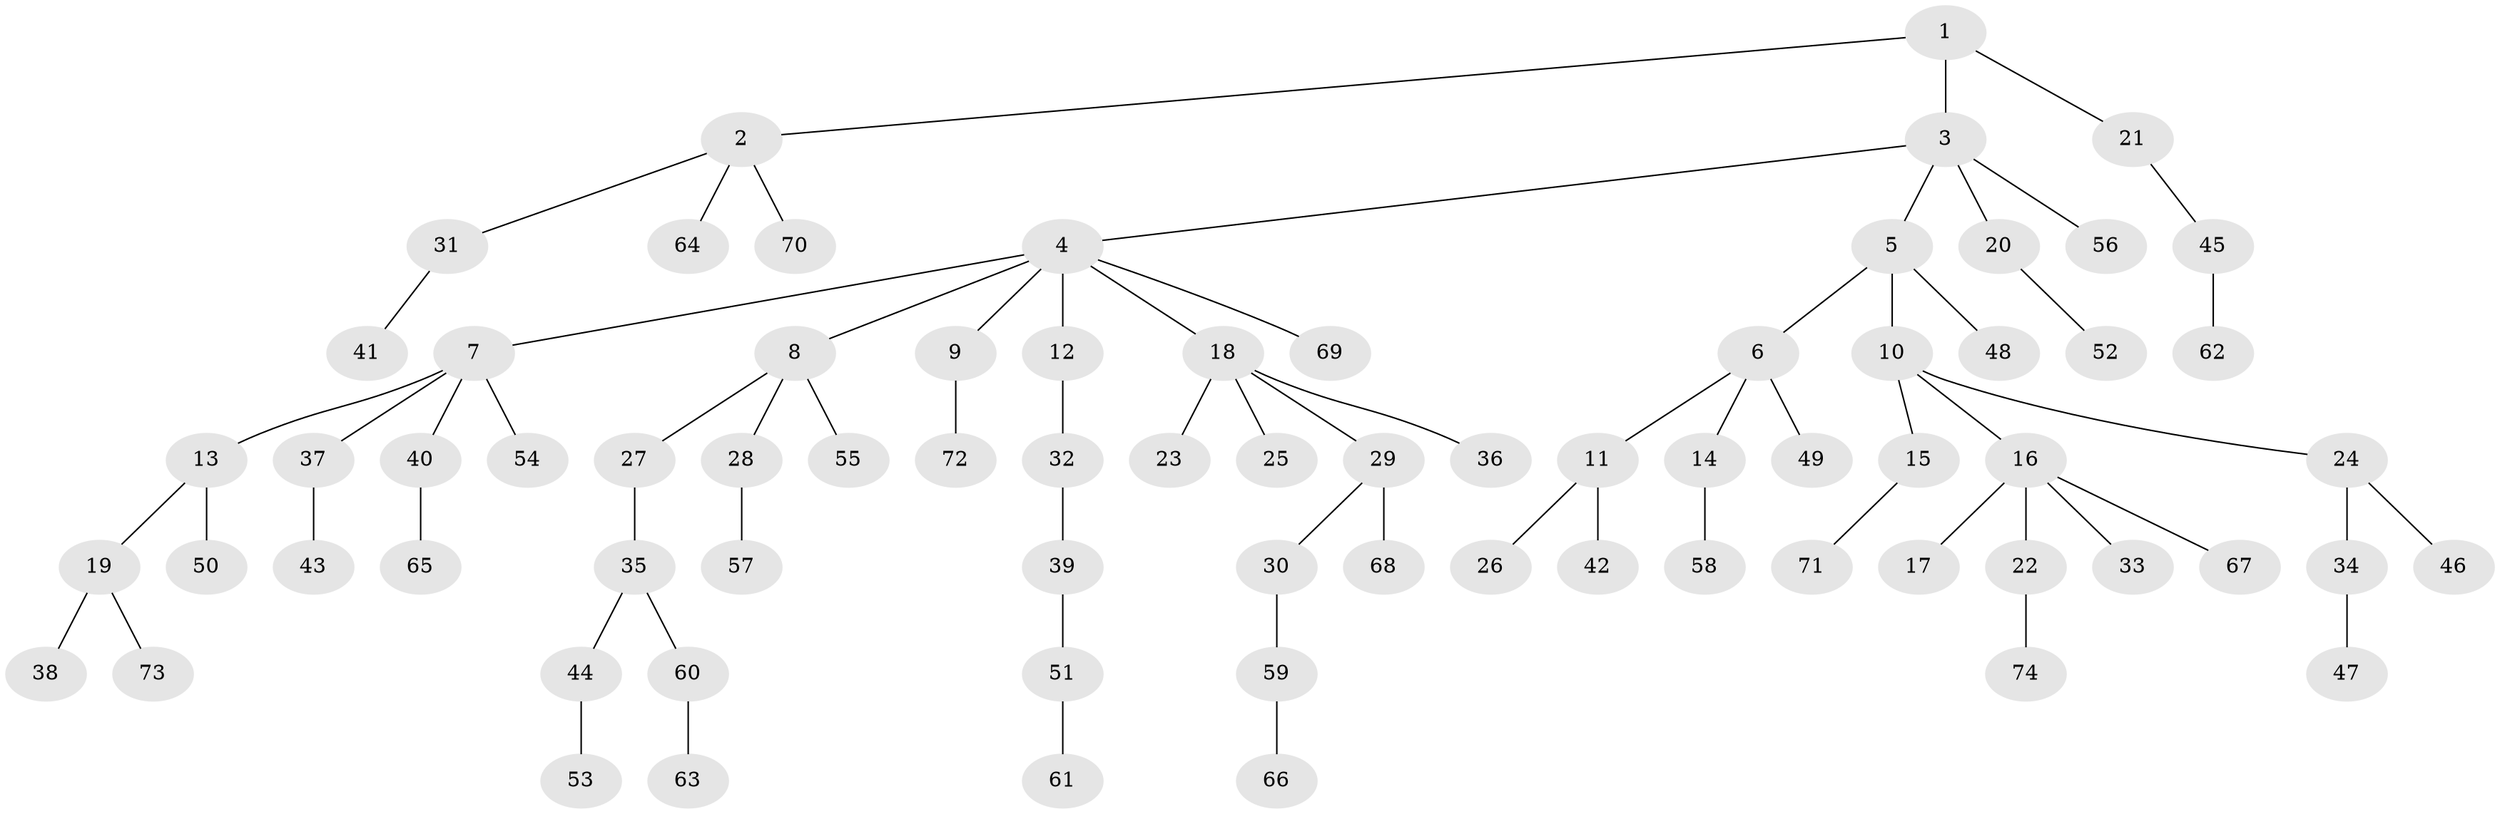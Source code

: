 // Generated by graph-tools (version 1.1) at 2025/50/03/09/25 03:50:25]
// undirected, 74 vertices, 73 edges
graph export_dot {
graph [start="1"]
  node [color=gray90,style=filled];
  1;
  2;
  3;
  4;
  5;
  6;
  7;
  8;
  9;
  10;
  11;
  12;
  13;
  14;
  15;
  16;
  17;
  18;
  19;
  20;
  21;
  22;
  23;
  24;
  25;
  26;
  27;
  28;
  29;
  30;
  31;
  32;
  33;
  34;
  35;
  36;
  37;
  38;
  39;
  40;
  41;
  42;
  43;
  44;
  45;
  46;
  47;
  48;
  49;
  50;
  51;
  52;
  53;
  54;
  55;
  56;
  57;
  58;
  59;
  60;
  61;
  62;
  63;
  64;
  65;
  66;
  67;
  68;
  69;
  70;
  71;
  72;
  73;
  74;
  1 -- 2;
  1 -- 3;
  1 -- 21;
  2 -- 31;
  2 -- 64;
  2 -- 70;
  3 -- 4;
  3 -- 5;
  3 -- 20;
  3 -- 56;
  4 -- 7;
  4 -- 8;
  4 -- 9;
  4 -- 12;
  4 -- 18;
  4 -- 69;
  5 -- 6;
  5 -- 10;
  5 -- 48;
  6 -- 11;
  6 -- 14;
  6 -- 49;
  7 -- 13;
  7 -- 37;
  7 -- 40;
  7 -- 54;
  8 -- 27;
  8 -- 28;
  8 -- 55;
  9 -- 72;
  10 -- 15;
  10 -- 16;
  10 -- 24;
  11 -- 26;
  11 -- 42;
  12 -- 32;
  13 -- 19;
  13 -- 50;
  14 -- 58;
  15 -- 71;
  16 -- 17;
  16 -- 22;
  16 -- 33;
  16 -- 67;
  18 -- 23;
  18 -- 25;
  18 -- 29;
  18 -- 36;
  19 -- 38;
  19 -- 73;
  20 -- 52;
  21 -- 45;
  22 -- 74;
  24 -- 34;
  24 -- 46;
  27 -- 35;
  28 -- 57;
  29 -- 30;
  29 -- 68;
  30 -- 59;
  31 -- 41;
  32 -- 39;
  34 -- 47;
  35 -- 44;
  35 -- 60;
  37 -- 43;
  39 -- 51;
  40 -- 65;
  44 -- 53;
  45 -- 62;
  51 -- 61;
  59 -- 66;
  60 -- 63;
}
